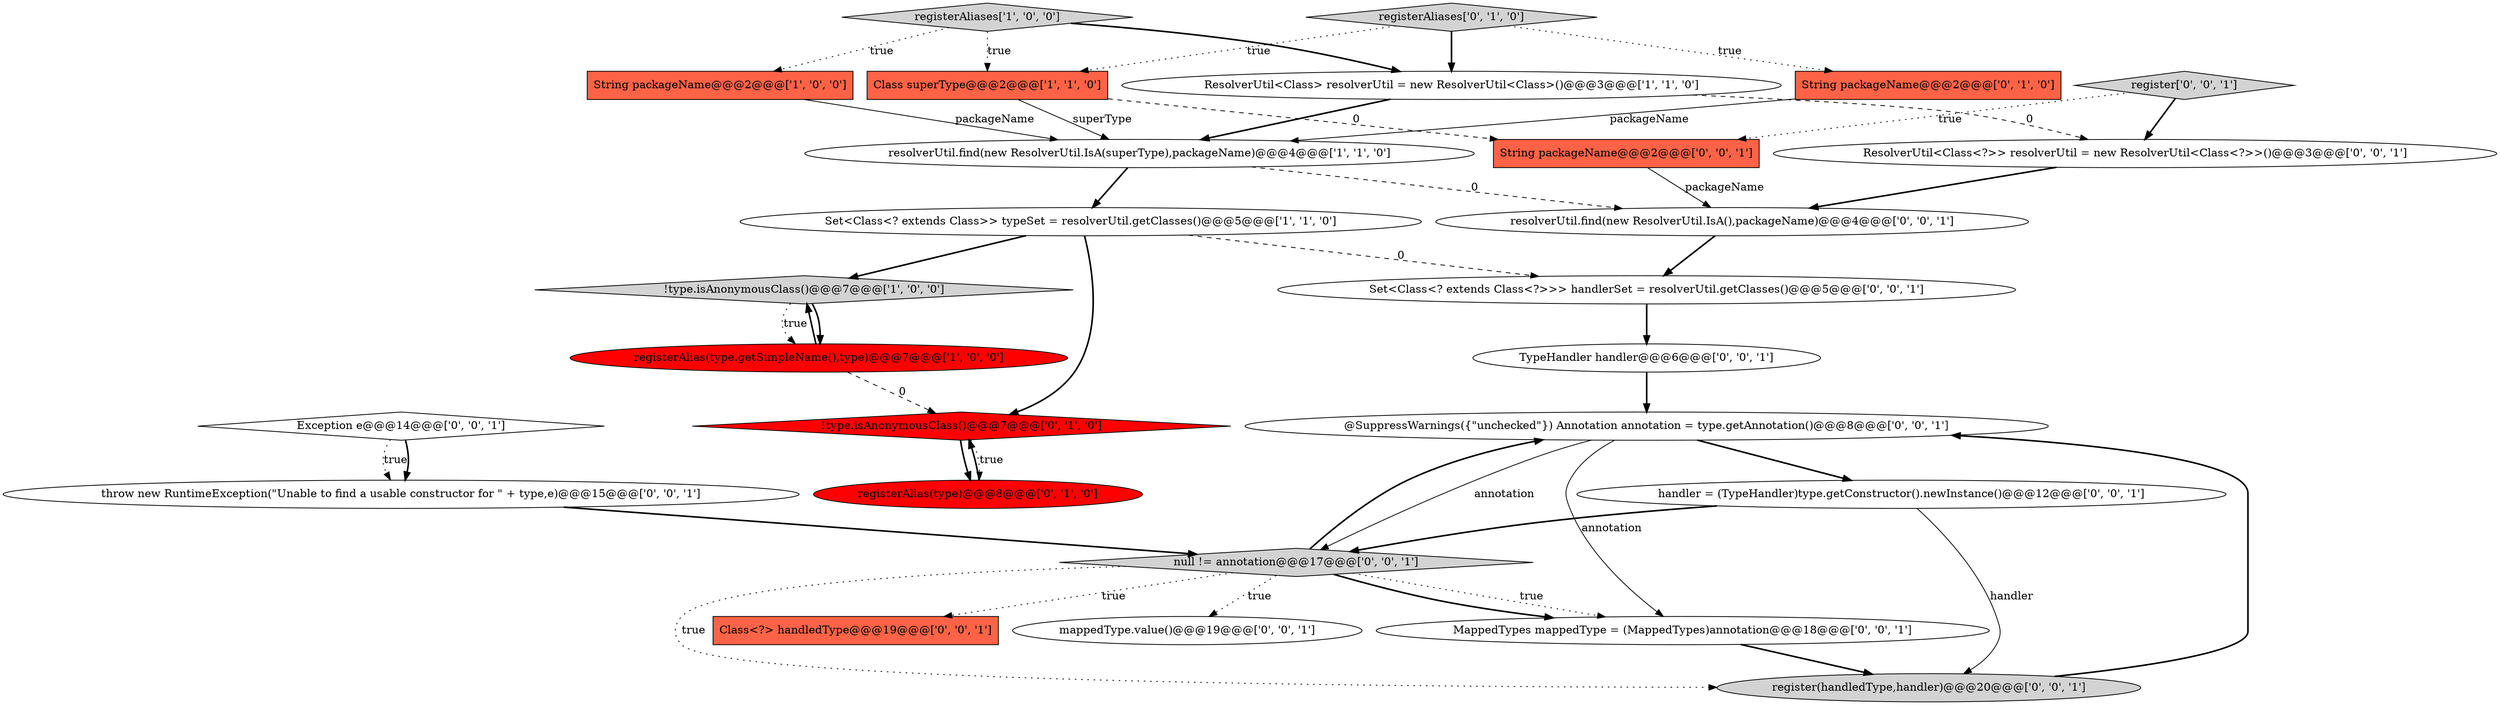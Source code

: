 digraph {
25 [style = filled, label = "String packageName@@@2@@@['0', '0', '1']", fillcolor = tomato, shape = box image = "AAA0AAABBB3BBB"];
12 [style = filled, label = "ResolverUtil<Class<?>> resolverUtil = new ResolverUtil<Class<?>>()@@@3@@@['0', '0', '1']", fillcolor = white, shape = ellipse image = "AAA0AAABBB3BBB"];
18 [style = filled, label = "throw new RuntimeException(\"Unable to find a usable constructor for \" + type,e)@@@15@@@['0', '0', '1']", fillcolor = white, shape = ellipse image = "AAA0AAABBB3BBB"];
3 [style = filled, label = "resolverUtil.find(new ResolverUtil.IsA(superType),packageName)@@@4@@@['1', '1', '0']", fillcolor = white, shape = ellipse image = "AAA0AAABBB1BBB"];
4 [style = filled, label = "registerAlias(type.getSimpleName(),type)@@@7@@@['1', '0', '0']", fillcolor = red, shape = ellipse image = "AAA1AAABBB1BBB"];
7 [style = filled, label = "Class superType@@@2@@@['1', '1', '0']", fillcolor = tomato, shape = box image = "AAA0AAABBB1BBB"];
2 [style = filled, label = "!type.isAnonymousClass()@@@7@@@['1', '0', '0']", fillcolor = lightgray, shape = diamond image = "AAA0AAABBB1BBB"];
0 [style = filled, label = "ResolverUtil<Class> resolverUtil = new ResolverUtil<Class>()@@@3@@@['1', '1', '0']", fillcolor = white, shape = ellipse image = "AAA0AAABBB1BBB"];
19 [style = filled, label = "Set<Class<? extends Class<?>>> handlerSet = resolverUtil.getClasses()@@@5@@@['0', '0', '1']", fillcolor = white, shape = ellipse image = "AAA0AAABBB3BBB"];
15 [style = filled, label = "Class<?> handledType@@@19@@@['0', '0', '1']", fillcolor = tomato, shape = box image = "AAA0AAABBB3BBB"];
8 [style = filled, label = "String packageName@@@2@@@['0', '1', '0']", fillcolor = tomato, shape = box image = "AAA0AAABBB2BBB"];
13 [style = filled, label = "Exception e@@@14@@@['0', '0', '1']", fillcolor = white, shape = diamond image = "AAA0AAABBB3BBB"];
1 [style = filled, label = "Set<Class<? extends Class>> typeSet = resolverUtil.getClasses()@@@5@@@['1', '1', '0']", fillcolor = white, shape = ellipse image = "AAA0AAABBB1BBB"];
21 [style = filled, label = "mappedType.value()@@@19@@@['0', '0', '1']", fillcolor = white, shape = ellipse image = "AAA0AAABBB3BBB"];
10 [style = filled, label = "!type.isAnonymousClass()@@@7@@@['0', '1', '0']", fillcolor = red, shape = diamond image = "AAA1AAABBB2BBB"];
22 [style = filled, label = "handler = (TypeHandler)type.getConstructor().newInstance()@@@12@@@['0', '0', '1']", fillcolor = white, shape = ellipse image = "AAA0AAABBB3BBB"];
5 [style = filled, label = "registerAliases['1', '0', '0']", fillcolor = lightgray, shape = diamond image = "AAA0AAABBB1BBB"];
26 [style = filled, label = "TypeHandler handler@@@6@@@['0', '0', '1']", fillcolor = white, shape = ellipse image = "AAA0AAABBB3BBB"];
16 [style = filled, label = "register['0', '0', '1']", fillcolor = lightgray, shape = diamond image = "AAA0AAABBB3BBB"];
17 [style = filled, label = "resolverUtil.find(new ResolverUtil.IsA(),packageName)@@@4@@@['0', '0', '1']", fillcolor = white, shape = ellipse image = "AAA0AAABBB3BBB"];
6 [style = filled, label = "String packageName@@@2@@@['1', '0', '0']", fillcolor = tomato, shape = box image = "AAA0AAABBB1BBB"];
23 [style = filled, label = "@SuppressWarnings({\"unchecked\"}) Annotation annotation = type.getAnnotation()@@@8@@@['0', '0', '1']", fillcolor = white, shape = ellipse image = "AAA0AAABBB3BBB"];
24 [style = filled, label = "MappedTypes mappedType = (MappedTypes)annotation@@@18@@@['0', '0', '1']", fillcolor = white, shape = ellipse image = "AAA0AAABBB3BBB"];
11 [style = filled, label = "registerAliases['0', '1', '0']", fillcolor = lightgray, shape = diamond image = "AAA0AAABBB2BBB"];
14 [style = filled, label = "register(handledType,handler)@@@20@@@['0', '0', '1']", fillcolor = lightgray, shape = ellipse image = "AAA0AAABBB3BBB"];
20 [style = filled, label = "null != annotation@@@17@@@['0', '0', '1']", fillcolor = lightgray, shape = diamond image = "AAA0AAABBB3BBB"];
9 [style = filled, label = "registerAlias(type)@@@8@@@['0', '1', '0']", fillcolor = red, shape = ellipse image = "AAA1AAABBB2BBB"];
0->3 [style = bold, label=""];
11->7 [style = dotted, label="true"];
6->3 [style = solid, label="packageName"];
13->18 [style = dotted, label="true"];
3->17 [style = dashed, label="0"];
3->1 [style = bold, label=""];
20->24 [style = dotted, label="true"];
23->20 [style = solid, label="annotation"];
23->24 [style = solid, label="annotation"];
12->17 [style = bold, label=""];
1->19 [style = dashed, label="0"];
8->3 [style = solid, label="packageName"];
20->14 [style = dotted, label="true"];
5->6 [style = dotted, label="true"];
4->2 [style = bold, label=""];
20->21 [style = dotted, label="true"];
9->10 [style = bold, label=""];
0->12 [style = dashed, label="0"];
10->9 [style = dotted, label="true"];
2->4 [style = bold, label=""];
17->19 [style = bold, label=""];
24->14 [style = bold, label=""];
22->14 [style = solid, label="handler"];
18->20 [style = bold, label=""];
11->0 [style = bold, label=""];
23->22 [style = bold, label=""];
20->23 [style = bold, label=""];
14->23 [style = bold, label=""];
5->0 [style = bold, label=""];
22->20 [style = bold, label=""];
5->7 [style = dotted, label="true"];
19->26 [style = bold, label=""];
26->23 [style = bold, label=""];
2->4 [style = dotted, label="true"];
7->25 [style = dashed, label="0"];
25->17 [style = solid, label="packageName"];
11->8 [style = dotted, label="true"];
1->2 [style = bold, label=""];
10->9 [style = bold, label=""];
7->3 [style = solid, label="superType"];
16->25 [style = dotted, label="true"];
20->24 [style = bold, label=""];
4->10 [style = dashed, label="0"];
1->10 [style = bold, label=""];
16->12 [style = bold, label=""];
20->15 [style = dotted, label="true"];
13->18 [style = bold, label=""];
}
